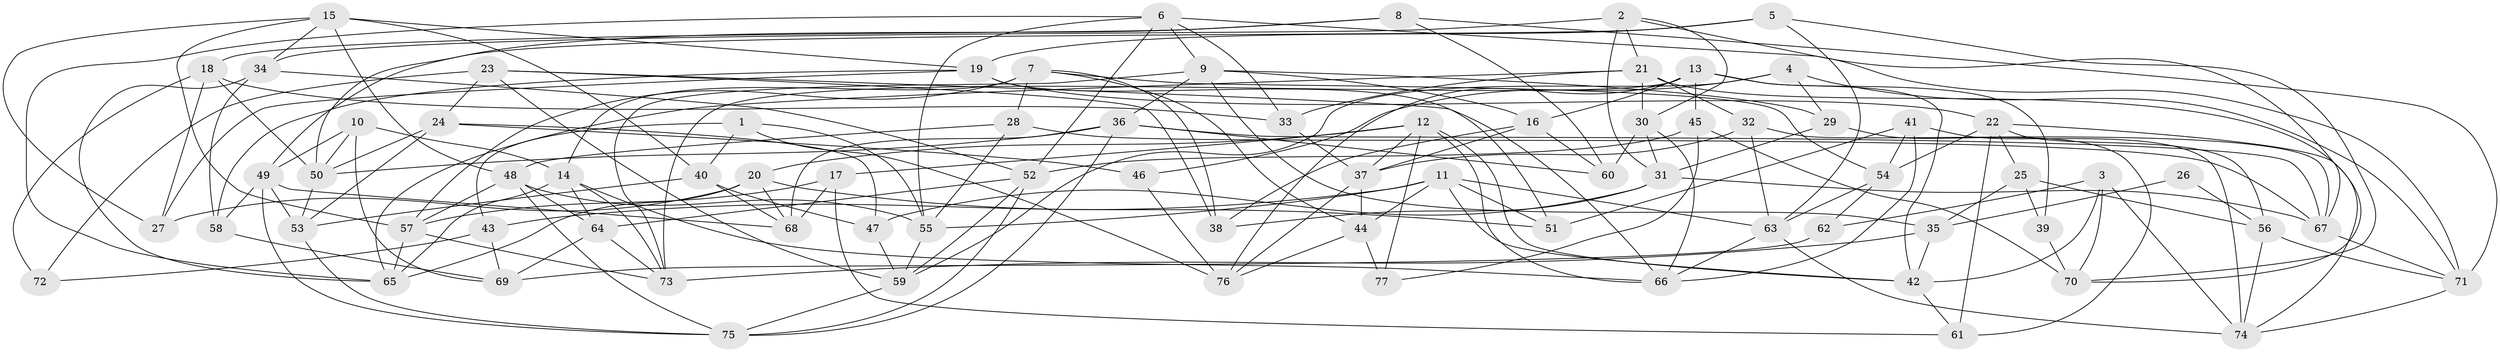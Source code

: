 // original degree distribution, {4: 1.0}
// Generated by graph-tools (version 1.1) at 2025/38/03/04/25 23:38:17]
// undirected, 77 vertices, 190 edges
graph export_dot {
  node [color=gray90,style=filled];
  1;
  2;
  3;
  4;
  5;
  6;
  7;
  8;
  9;
  10;
  11;
  12;
  13;
  14;
  15;
  16;
  17;
  18;
  19;
  20;
  21;
  22;
  23;
  24;
  25;
  26;
  27;
  28;
  29;
  30;
  31;
  32;
  33;
  34;
  35;
  36;
  37;
  38;
  39;
  40;
  41;
  42;
  43;
  44;
  45;
  46;
  47;
  48;
  49;
  50;
  51;
  52;
  53;
  54;
  55;
  56;
  57;
  58;
  59;
  60;
  61;
  62;
  63;
  64;
  65;
  66;
  67;
  68;
  69;
  70;
  71;
  72;
  73;
  74;
  75;
  76;
  77;
  1 -- 40 [weight=1.0];
  1 -- 43 [weight=1.0];
  1 -- 55 [weight=1.0];
  1 -- 76 [weight=1.0];
  2 -- 21 [weight=1.0];
  2 -- 30 [weight=1.0];
  2 -- 31 [weight=1.0];
  2 -- 34 [weight=2.0];
  2 -- 67 [weight=1.0];
  3 -- 42 [weight=1.0];
  3 -- 62 [weight=1.0];
  3 -- 70 [weight=1.0];
  3 -- 74 [weight=1.0];
  4 -- 29 [weight=1.0];
  4 -- 46 [weight=1.0];
  4 -- 59 [weight=1.0];
  4 -- 71 [weight=1.0];
  5 -- 19 [weight=1.0];
  5 -- 49 [weight=1.0];
  5 -- 63 [weight=1.0];
  5 -- 70 [weight=1.0];
  6 -- 9 [weight=1.0];
  6 -- 33 [weight=1.0];
  6 -- 52 [weight=1.0];
  6 -- 55 [weight=1.0];
  6 -- 65 [weight=1.0];
  6 -- 71 [weight=1.0];
  7 -- 14 [weight=1.0];
  7 -- 28 [weight=1.0];
  7 -- 38 [weight=1.0];
  7 -- 44 [weight=1.0];
  7 -- 54 [weight=1.0];
  7 -- 57 [weight=1.0];
  8 -- 18 [weight=1.0];
  8 -- 50 [weight=1.0];
  8 -- 60 [weight=1.0];
  8 -- 71 [weight=1.0];
  9 -- 16 [weight=1.0];
  9 -- 29 [weight=1.0];
  9 -- 35 [weight=1.0];
  9 -- 36 [weight=1.0];
  9 -- 73 [weight=1.0];
  10 -- 14 [weight=1.0];
  10 -- 49 [weight=1.0];
  10 -- 50 [weight=1.0];
  10 -- 69 [weight=1.0];
  11 -- 42 [weight=1.0];
  11 -- 43 [weight=1.0];
  11 -- 44 [weight=1.0];
  11 -- 51 [weight=1.0];
  11 -- 55 [weight=1.0];
  11 -- 63 [weight=1.0];
  12 -- 17 [weight=1.0];
  12 -- 20 [weight=1.0];
  12 -- 37 [weight=1.0];
  12 -- 42 [weight=1.0];
  12 -- 66 [weight=1.0];
  12 -- 77 [weight=1.0];
  13 -- 16 [weight=1.0];
  13 -- 39 [weight=1.0];
  13 -- 42 [weight=1.0];
  13 -- 45 [weight=1.0];
  13 -- 73 [weight=1.0];
  13 -- 76 [weight=1.0];
  14 -- 64 [weight=1.0];
  14 -- 65 [weight=1.0];
  14 -- 66 [weight=1.0];
  14 -- 73 [weight=1.0];
  15 -- 19 [weight=1.0];
  15 -- 27 [weight=1.0];
  15 -- 34 [weight=1.0];
  15 -- 40 [weight=1.0];
  15 -- 48 [weight=1.0];
  15 -- 57 [weight=1.0];
  16 -- 37 [weight=1.0];
  16 -- 38 [weight=1.0];
  16 -- 60 [weight=2.0];
  17 -- 57 [weight=1.0];
  17 -- 61 [weight=1.0];
  17 -- 68 [weight=1.0];
  18 -- 27 [weight=1.0];
  18 -- 33 [weight=1.0];
  18 -- 50 [weight=1.0];
  18 -- 72 [weight=2.0];
  19 -- 22 [weight=1.0];
  19 -- 27 [weight=1.0];
  19 -- 51 [weight=1.0];
  19 -- 58 [weight=1.0];
  20 -- 27 [weight=1.0];
  20 -- 51 [weight=1.0];
  20 -- 65 [weight=1.0];
  20 -- 68 [weight=2.0];
  21 -- 30 [weight=1.0];
  21 -- 32 [weight=1.0];
  21 -- 33 [weight=1.0];
  21 -- 65 [weight=1.0];
  21 -- 70 [weight=1.0];
  22 -- 25 [weight=1.0];
  22 -- 54 [weight=1.0];
  22 -- 56 [weight=1.0];
  22 -- 61 [weight=1.0];
  22 -- 74 [weight=1.0];
  23 -- 24 [weight=2.0];
  23 -- 38 [weight=1.0];
  23 -- 59 [weight=1.0];
  23 -- 66 [weight=1.0];
  23 -- 72 [weight=1.0];
  24 -- 46 [weight=1.0];
  24 -- 47 [weight=1.0];
  24 -- 50 [weight=1.0];
  24 -- 53 [weight=1.0];
  25 -- 35 [weight=1.0];
  25 -- 39 [weight=1.0];
  25 -- 56 [weight=1.0];
  26 -- 35 [weight=2.0];
  26 -- 56 [weight=2.0];
  28 -- 48 [weight=1.0];
  28 -- 55 [weight=1.0];
  28 -- 67 [weight=1.0];
  29 -- 31 [weight=1.0];
  29 -- 61 [weight=1.0];
  30 -- 31 [weight=1.0];
  30 -- 60 [weight=2.0];
  30 -- 66 [weight=1.0];
  31 -- 38 [weight=1.0];
  31 -- 47 [weight=1.0];
  31 -- 67 [weight=1.0];
  32 -- 37 [weight=1.0];
  32 -- 63 [weight=1.0];
  32 -- 67 [weight=1.0];
  33 -- 37 [weight=1.0];
  34 -- 52 [weight=1.0];
  34 -- 58 [weight=1.0];
  34 -- 65 [weight=1.0];
  35 -- 42 [weight=1.0];
  35 -- 73 [weight=1.0];
  36 -- 50 [weight=1.0];
  36 -- 60 [weight=1.0];
  36 -- 67 [weight=1.0];
  36 -- 68 [weight=1.0];
  36 -- 75 [weight=1.0];
  37 -- 44 [weight=1.0];
  37 -- 76 [weight=1.0];
  39 -- 70 [weight=2.0];
  40 -- 47 [weight=1.0];
  40 -- 53 [weight=2.0];
  40 -- 68 [weight=1.0];
  41 -- 51 [weight=1.0];
  41 -- 54 [weight=1.0];
  41 -- 66 [weight=1.0];
  41 -- 74 [weight=1.0];
  42 -- 61 [weight=1.0];
  43 -- 69 [weight=1.0];
  43 -- 72 [weight=1.0];
  44 -- 76 [weight=1.0];
  44 -- 77 [weight=2.0];
  45 -- 52 [weight=1.0];
  45 -- 70 [weight=1.0];
  45 -- 77 [weight=1.0];
  46 -- 76 [weight=2.0];
  47 -- 59 [weight=1.0];
  48 -- 55 [weight=1.0];
  48 -- 57 [weight=1.0];
  48 -- 64 [weight=1.0];
  48 -- 75 [weight=1.0];
  49 -- 53 [weight=1.0];
  49 -- 58 [weight=1.0];
  49 -- 68 [weight=1.0];
  49 -- 75 [weight=1.0];
  50 -- 53 [weight=1.0];
  52 -- 59 [weight=1.0];
  52 -- 64 [weight=1.0];
  52 -- 75 [weight=1.0];
  53 -- 75 [weight=1.0];
  54 -- 62 [weight=2.0];
  54 -- 63 [weight=1.0];
  55 -- 59 [weight=1.0];
  56 -- 71 [weight=1.0];
  56 -- 74 [weight=1.0];
  57 -- 65 [weight=1.0];
  57 -- 73 [weight=1.0];
  58 -- 69 [weight=1.0];
  59 -- 75 [weight=1.0];
  62 -- 69 [weight=1.0];
  63 -- 66 [weight=1.0];
  63 -- 74 [weight=1.0];
  64 -- 69 [weight=2.0];
  64 -- 73 [weight=1.0];
  67 -- 71 [weight=1.0];
  71 -- 74 [weight=1.0];
}
